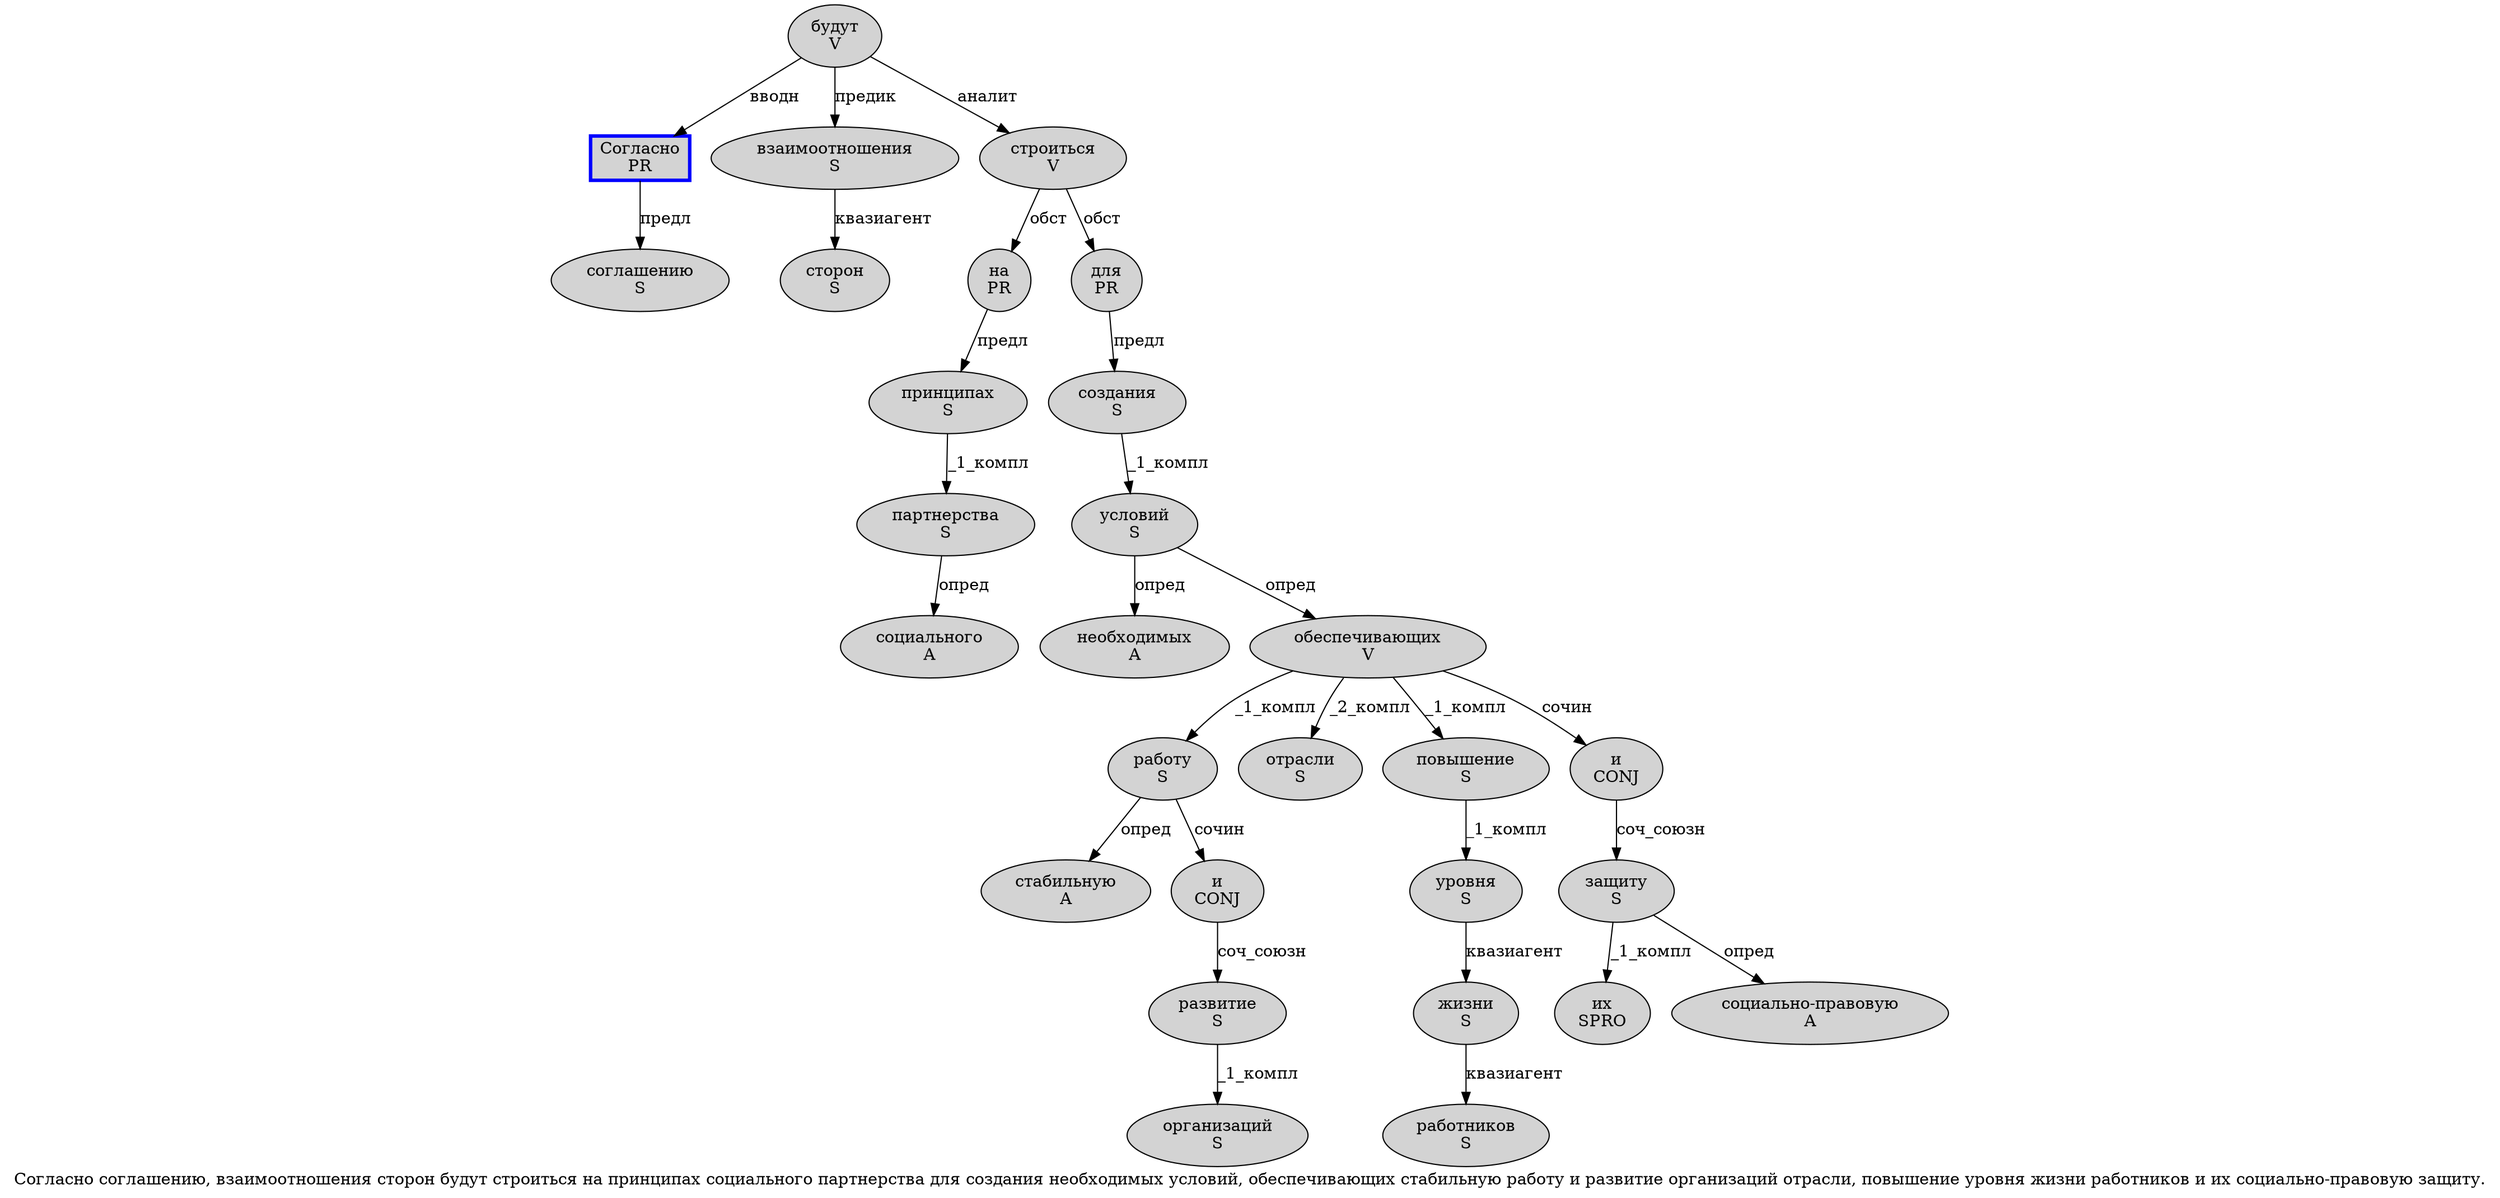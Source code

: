 digraph SENTENCE_405 {
	graph [label="Согласно соглашению, взаимоотношения сторон будут строиться на принципах социального партнерства для создания необходимых условий, обеспечивающих стабильную работу и развитие организаций отрасли, повышение уровня жизни работников и их социально-правовую защиту."]
	node [style=filled]
		0 [label="Согласно
PR" color=blue fillcolor=lightgray penwidth=3 shape=box]
		1 [label="соглашению
S" color="" fillcolor=lightgray penwidth=1 shape=ellipse]
		3 [label="взаимоотношения
S" color="" fillcolor=lightgray penwidth=1 shape=ellipse]
		4 [label="сторон
S" color="" fillcolor=lightgray penwidth=1 shape=ellipse]
		5 [label="будут
V" color="" fillcolor=lightgray penwidth=1 shape=ellipse]
		6 [label="строиться
V" color="" fillcolor=lightgray penwidth=1 shape=ellipse]
		7 [label="на
PR" color="" fillcolor=lightgray penwidth=1 shape=ellipse]
		8 [label="принципах
S" color="" fillcolor=lightgray penwidth=1 shape=ellipse]
		9 [label="социального
A" color="" fillcolor=lightgray penwidth=1 shape=ellipse]
		10 [label="партнерства
S" color="" fillcolor=lightgray penwidth=1 shape=ellipse]
		11 [label="для
PR" color="" fillcolor=lightgray penwidth=1 shape=ellipse]
		12 [label="создания
S" color="" fillcolor=lightgray penwidth=1 shape=ellipse]
		13 [label="необходимых
A" color="" fillcolor=lightgray penwidth=1 shape=ellipse]
		14 [label="условий
S" color="" fillcolor=lightgray penwidth=1 shape=ellipse]
		16 [label="обеспечивающих
V" color="" fillcolor=lightgray penwidth=1 shape=ellipse]
		17 [label="стабильную
A" color="" fillcolor=lightgray penwidth=1 shape=ellipse]
		18 [label="работу
S" color="" fillcolor=lightgray penwidth=1 shape=ellipse]
		19 [label="и
CONJ" color="" fillcolor=lightgray penwidth=1 shape=ellipse]
		20 [label="развитие
S" color="" fillcolor=lightgray penwidth=1 shape=ellipse]
		21 [label="организаций
S" color="" fillcolor=lightgray penwidth=1 shape=ellipse]
		22 [label="отрасли
S" color="" fillcolor=lightgray penwidth=1 shape=ellipse]
		24 [label="повышение
S" color="" fillcolor=lightgray penwidth=1 shape=ellipse]
		25 [label="уровня
S" color="" fillcolor=lightgray penwidth=1 shape=ellipse]
		26 [label="жизни
S" color="" fillcolor=lightgray penwidth=1 shape=ellipse]
		27 [label="работников
S" color="" fillcolor=lightgray penwidth=1 shape=ellipse]
		28 [label="и
CONJ" color="" fillcolor=lightgray penwidth=1 shape=ellipse]
		29 [label="их
SPRO" color="" fillcolor=lightgray penwidth=1 shape=ellipse]
		30 [label="социально-правовую
A" color="" fillcolor=lightgray penwidth=1 shape=ellipse]
		31 [label="защиту
S" color="" fillcolor=lightgray penwidth=1 shape=ellipse]
			5 -> 0 [label="вводн"]
			5 -> 3 [label="предик"]
			5 -> 6 [label="аналит"]
			6 -> 7 [label="обст"]
			6 -> 11 [label="обст"]
			0 -> 1 [label="предл"]
			11 -> 12 [label="предл"]
			12 -> 14 [label="_1_компл"]
			19 -> 20 [label="соч_союзн"]
			20 -> 21 [label="_1_компл"]
			3 -> 4 [label="квазиагент"]
			8 -> 10 [label="_1_компл"]
			18 -> 17 [label="опред"]
			18 -> 19 [label="сочин"]
			25 -> 26 [label="квазиагент"]
			10 -> 9 [label="опред"]
			28 -> 31 [label="соч_союзн"]
			31 -> 29 [label="_1_компл"]
			31 -> 30 [label="опред"]
			16 -> 18 [label="_1_компл"]
			16 -> 22 [label="_2_компл"]
			16 -> 24 [label="_1_компл"]
			16 -> 28 [label="сочин"]
			14 -> 13 [label="опред"]
			14 -> 16 [label="опред"]
			26 -> 27 [label="квазиагент"]
			24 -> 25 [label="_1_компл"]
			7 -> 8 [label="предл"]
}